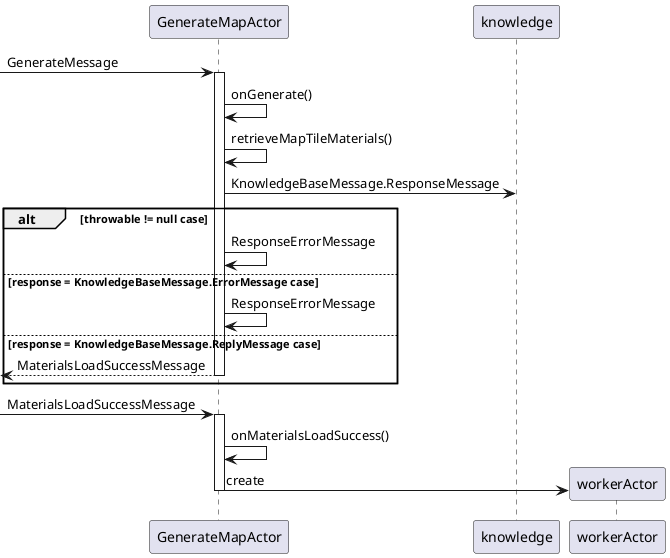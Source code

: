 @startuml
participant GenerateMapActor as gmActor
participant knowledge
participant workerActor

-> gmActor ++ : GenerateMessage
gmActor -> gmActor : onGenerate()
gmActor -> gmActor : retrieveMapTileMaterials()
gmActor -> knowledge : KnowledgeBaseMessage.ResponseMessage
alt throwable != null case
gmActor -> gmActor :  ResponseErrorMessage
else response = KnowledgeBaseMessage.ErrorMessage case
gmActor -> gmActor :  ResponseErrorMessage
else response = KnowledgeBaseMessage.ReplyMessage case
return MaterialsLoadSuccessMessage
end

-> gmActor : MaterialsLoadSuccessMessage
activate gmActor
gmActor -> gmActor :  onMaterialsLoadSuccess()
gmActor -> workerActor ** : create
deactivate gmActor

@enduml
